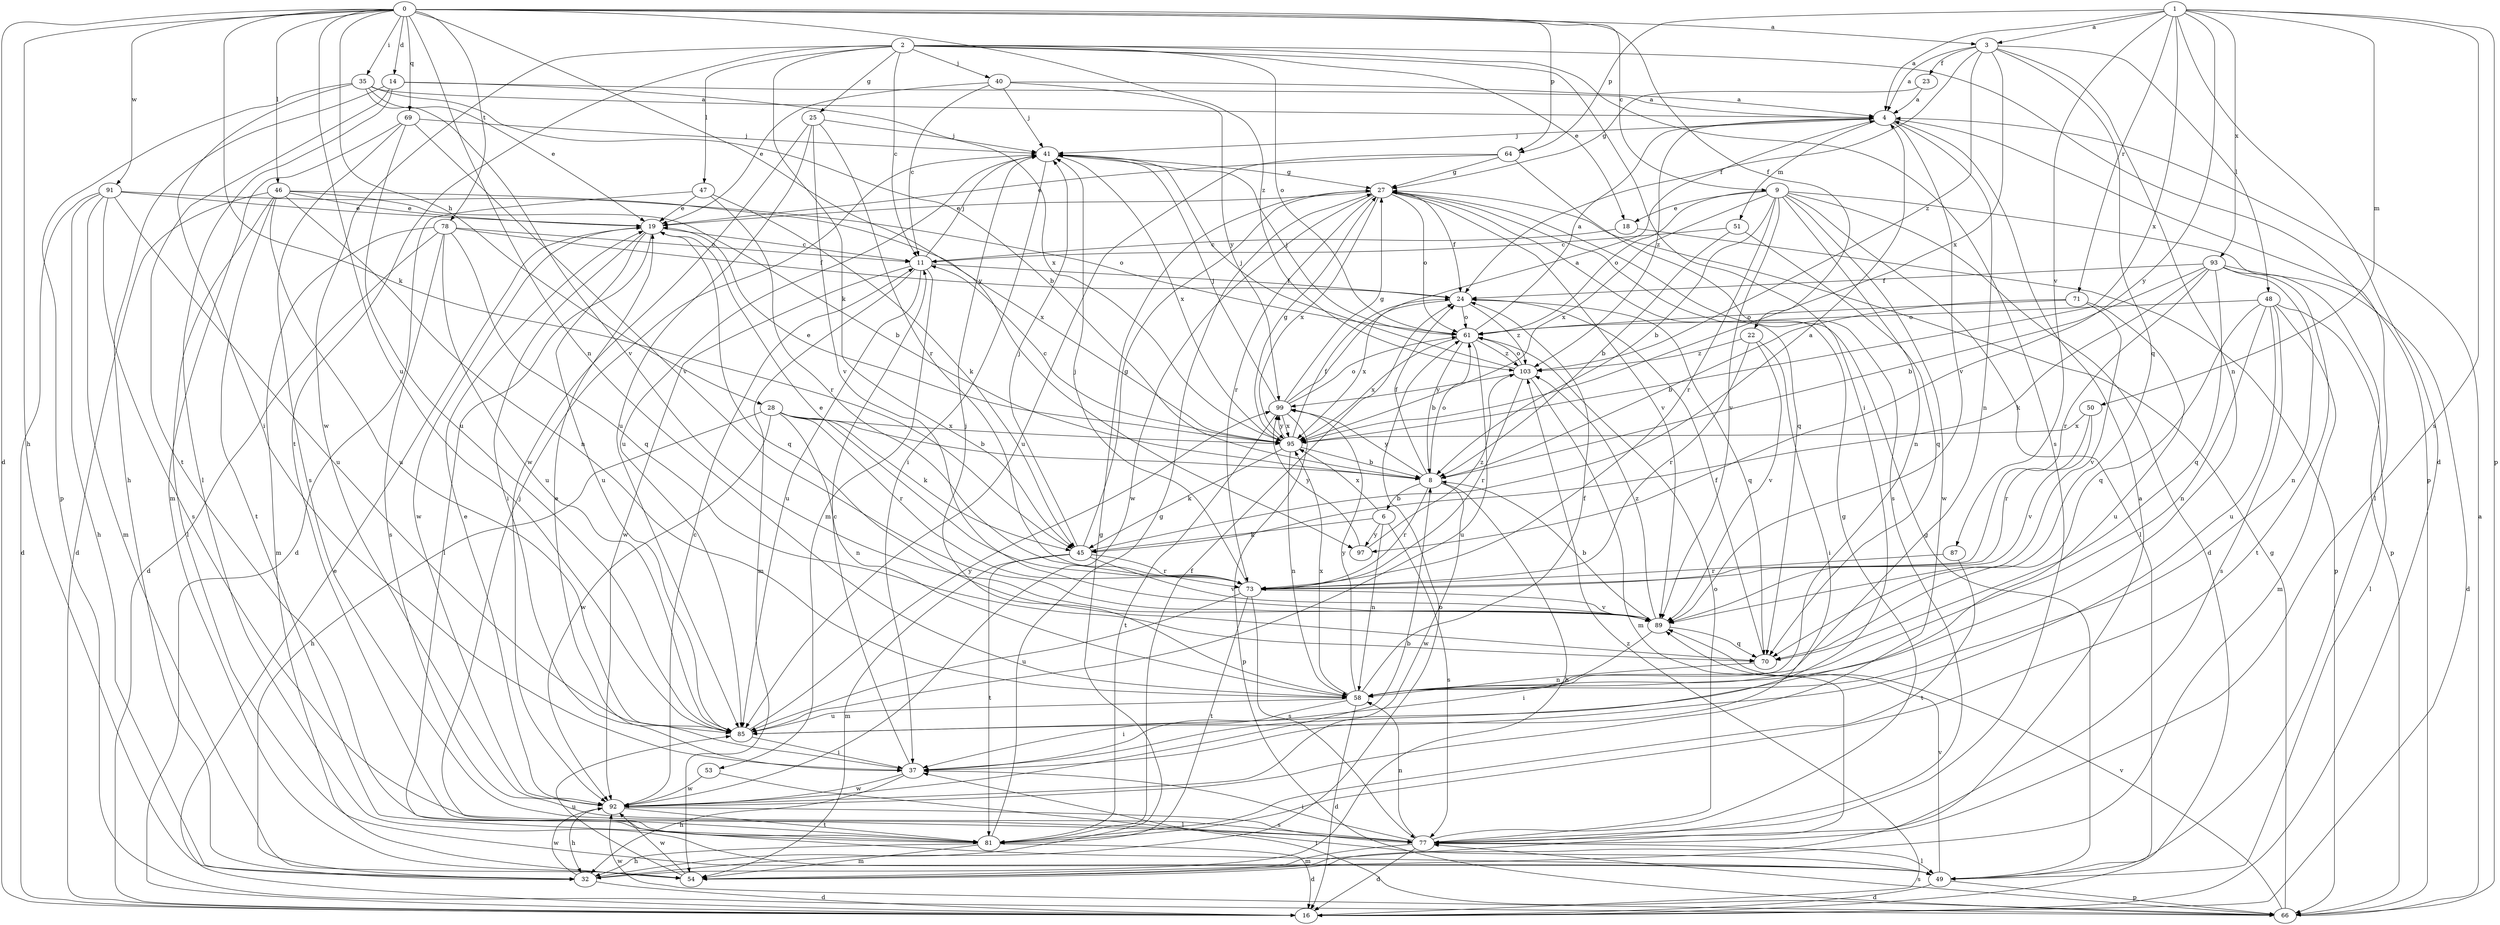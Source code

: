strict digraph  {
0;
1;
2;
3;
4;
6;
8;
9;
11;
14;
16;
18;
19;
22;
23;
24;
25;
27;
28;
32;
35;
37;
40;
41;
45;
46;
47;
48;
49;
50;
51;
53;
54;
58;
61;
64;
66;
69;
70;
71;
73;
77;
78;
81;
85;
87;
89;
91;
92;
93;
95;
97;
99;
103;
0 -> 3  [label=a];
0 -> 9  [label=c];
0 -> 14  [label=d];
0 -> 16  [label=d];
0 -> 22  [label=f];
0 -> 28  [label=h];
0 -> 32  [label=h];
0 -> 35  [label=i];
0 -> 45  [label=k];
0 -> 46  [label=l];
0 -> 58  [label=n];
0 -> 64  [label=p];
0 -> 69  [label=q];
0 -> 78  [label=t];
0 -> 85  [label=u];
0 -> 91  [label=w];
0 -> 97  [label=y];
0 -> 103  [label=z];
1 -> 3  [label=a];
1 -> 4  [label=a];
1 -> 16  [label=d];
1 -> 50  [label=m];
1 -> 64  [label=p];
1 -> 66  [label=p];
1 -> 71  [label=r];
1 -> 77  [label=s];
1 -> 87  [label=v];
1 -> 93  [label=x];
1 -> 95  [label=x];
1 -> 97  [label=y];
2 -> 11  [label=c];
2 -> 18  [label=e];
2 -> 25  [label=g];
2 -> 37  [label=i];
2 -> 40  [label=j];
2 -> 45  [label=k];
2 -> 47  [label=l];
2 -> 61  [label=o];
2 -> 66  [label=p];
2 -> 77  [label=s];
2 -> 81  [label=t];
2 -> 92  [label=w];
3 -> 4  [label=a];
3 -> 23  [label=f];
3 -> 24  [label=f];
3 -> 48  [label=l];
3 -> 58  [label=n];
3 -> 70  [label=q];
3 -> 95  [label=x];
3 -> 103  [label=z];
4 -> 41  [label=j];
4 -> 49  [label=l];
4 -> 51  [label=m];
4 -> 58  [label=n];
4 -> 89  [label=v];
4 -> 103  [label=z];
6 -> 45  [label=k];
6 -> 58  [label=n];
6 -> 77  [label=s];
6 -> 95  [label=x];
6 -> 97  [label=y];
8 -> 6  [label=b];
8 -> 24  [label=f];
8 -> 32  [label=h];
8 -> 61  [label=o];
8 -> 73  [label=r];
8 -> 92  [label=w];
8 -> 99  [label=y];
9 -> 8  [label=b];
9 -> 16  [label=d];
9 -> 18  [label=e];
9 -> 49  [label=l];
9 -> 58  [label=n];
9 -> 61  [label=o];
9 -> 66  [label=p];
9 -> 73  [label=r];
9 -> 89  [label=v];
9 -> 92  [label=w];
9 -> 95  [label=x];
11 -> 24  [label=f];
11 -> 41  [label=j];
11 -> 53  [label=m];
11 -> 54  [label=m];
11 -> 85  [label=u];
11 -> 92  [label=w];
14 -> 4  [label=a];
14 -> 32  [label=h];
14 -> 49  [label=l];
14 -> 81  [label=t];
14 -> 95  [label=x];
16 -> 19  [label=e];
16 -> 103  [label=z];
18 -> 11  [label=c];
18 -> 66  [label=p];
19 -> 11  [label=c];
19 -> 37  [label=i];
19 -> 49  [label=l];
19 -> 70  [label=q];
19 -> 85  [label=u];
19 -> 92  [label=w];
22 -> 37  [label=i];
22 -> 73  [label=r];
22 -> 89  [label=v];
22 -> 103  [label=z];
23 -> 4  [label=a];
23 -> 27  [label=g];
24 -> 61  [label=o];
24 -> 70  [label=q];
24 -> 95  [label=x];
24 -> 103  [label=z];
25 -> 41  [label=j];
25 -> 73  [label=r];
25 -> 85  [label=u];
25 -> 89  [label=v];
25 -> 92  [label=w];
27 -> 19  [label=e];
27 -> 24  [label=f];
27 -> 61  [label=o];
27 -> 70  [label=q];
27 -> 73  [label=r];
27 -> 89  [label=v];
27 -> 92  [label=w];
27 -> 95  [label=x];
28 -> 8  [label=b];
28 -> 32  [label=h];
28 -> 45  [label=k];
28 -> 58  [label=n];
28 -> 73  [label=r];
28 -> 92  [label=w];
28 -> 95  [label=x];
32 -> 16  [label=d];
32 -> 27  [label=g];
32 -> 61  [label=o];
32 -> 92  [label=w];
35 -> 4  [label=a];
35 -> 8  [label=b];
35 -> 19  [label=e];
35 -> 37  [label=i];
35 -> 66  [label=p];
35 -> 89  [label=v];
37 -> 11  [label=c];
37 -> 19  [label=e];
37 -> 32  [label=h];
37 -> 92  [label=w];
40 -> 4  [label=a];
40 -> 11  [label=c];
40 -> 19  [label=e];
40 -> 41  [label=j];
40 -> 99  [label=y];
41 -> 27  [label=g];
41 -> 37  [label=i];
41 -> 85  [label=u];
41 -> 95  [label=x];
45 -> 4  [label=a];
45 -> 27  [label=g];
45 -> 41  [label=j];
45 -> 54  [label=m];
45 -> 73  [label=r];
45 -> 81  [label=t];
45 -> 89  [label=v];
46 -> 8  [label=b];
46 -> 16  [label=d];
46 -> 19  [label=e];
46 -> 49  [label=l];
46 -> 58  [label=n];
46 -> 81  [label=t];
46 -> 85  [label=u];
46 -> 95  [label=x];
47 -> 16  [label=d];
47 -> 19  [label=e];
47 -> 45  [label=k];
47 -> 73  [label=r];
48 -> 49  [label=l];
48 -> 54  [label=m];
48 -> 58  [label=n];
48 -> 61  [label=o];
48 -> 70  [label=q];
48 -> 77  [label=s];
48 -> 85  [label=u];
49 -> 16  [label=d];
49 -> 27  [label=g];
49 -> 66  [label=p];
49 -> 89  [label=v];
50 -> 73  [label=r];
50 -> 89  [label=v];
50 -> 95  [label=x];
51 -> 8  [label=b];
51 -> 11  [label=c];
51 -> 70  [label=q];
53 -> 49  [label=l];
53 -> 92  [label=w];
54 -> 4  [label=a];
54 -> 85  [label=u];
54 -> 92  [label=w];
58 -> 16  [label=d];
58 -> 24  [label=f];
58 -> 37  [label=i];
58 -> 41  [label=j];
58 -> 85  [label=u];
58 -> 95  [label=x];
58 -> 99  [label=y];
61 -> 4  [label=a];
61 -> 8  [label=b];
61 -> 41  [label=j];
61 -> 85  [label=u];
61 -> 95  [label=x];
61 -> 103  [label=z];
64 -> 19  [label=e];
64 -> 27  [label=g];
64 -> 77  [label=s];
64 -> 85  [label=u];
66 -> 4  [label=a];
66 -> 27  [label=g];
66 -> 37  [label=i];
66 -> 77  [label=s];
66 -> 89  [label=v];
66 -> 92  [label=w];
69 -> 41  [label=j];
69 -> 54  [label=m];
69 -> 77  [label=s];
69 -> 85  [label=u];
69 -> 89  [label=v];
70 -> 24  [label=f];
70 -> 58  [label=n];
71 -> 8  [label=b];
71 -> 61  [label=o];
71 -> 85  [label=u];
71 -> 89  [label=v];
73 -> 19  [label=e];
73 -> 41  [label=j];
73 -> 77  [label=s];
73 -> 81  [label=t];
73 -> 85  [label=u];
73 -> 89  [label=v];
77 -> 16  [label=d];
77 -> 27  [label=g];
77 -> 37  [label=i];
77 -> 49  [label=l];
77 -> 54  [label=m];
77 -> 58  [label=n];
77 -> 61  [label=o];
78 -> 11  [label=c];
78 -> 16  [label=d];
78 -> 24  [label=f];
78 -> 54  [label=m];
78 -> 70  [label=q];
78 -> 77  [label=s];
78 -> 85  [label=u];
81 -> 16  [label=d];
81 -> 24  [label=f];
81 -> 27  [label=g];
81 -> 32  [label=h];
81 -> 41  [label=j];
81 -> 54  [label=m];
85 -> 37  [label=i];
85 -> 99  [label=y];
87 -> 73  [label=r];
87 -> 81  [label=t];
89 -> 8  [label=b];
89 -> 37  [label=i];
89 -> 70  [label=q];
89 -> 103  [label=z];
91 -> 16  [label=d];
91 -> 19  [label=e];
91 -> 32  [label=h];
91 -> 54  [label=m];
91 -> 61  [label=o];
91 -> 77  [label=s];
91 -> 85  [label=u];
92 -> 8  [label=b];
92 -> 11  [label=c];
92 -> 19  [label=e];
92 -> 32  [label=h];
92 -> 77  [label=s];
92 -> 81  [label=t];
93 -> 8  [label=b];
93 -> 16  [label=d];
93 -> 24  [label=f];
93 -> 45  [label=k];
93 -> 58  [label=n];
93 -> 70  [label=q];
93 -> 73  [label=r];
93 -> 81  [label=t];
95 -> 8  [label=b];
95 -> 11  [label=c];
95 -> 19  [label=e];
95 -> 24  [label=f];
95 -> 27  [label=g];
95 -> 45  [label=k];
95 -> 58  [label=n];
95 -> 99  [label=y];
97 -> 99  [label=y];
97 -> 103  [label=z];
99 -> 4  [label=a];
99 -> 27  [label=g];
99 -> 41  [label=j];
99 -> 61  [label=o];
99 -> 66  [label=p];
99 -> 81  [label=t];
99 -> 95  [label=x];
103 -> 41  [label=j];
103 -> 54  [label=m];
103 -> 61  [label=o];
103 -> 73  [label=r];
103 -> 99  [label=y];
}

